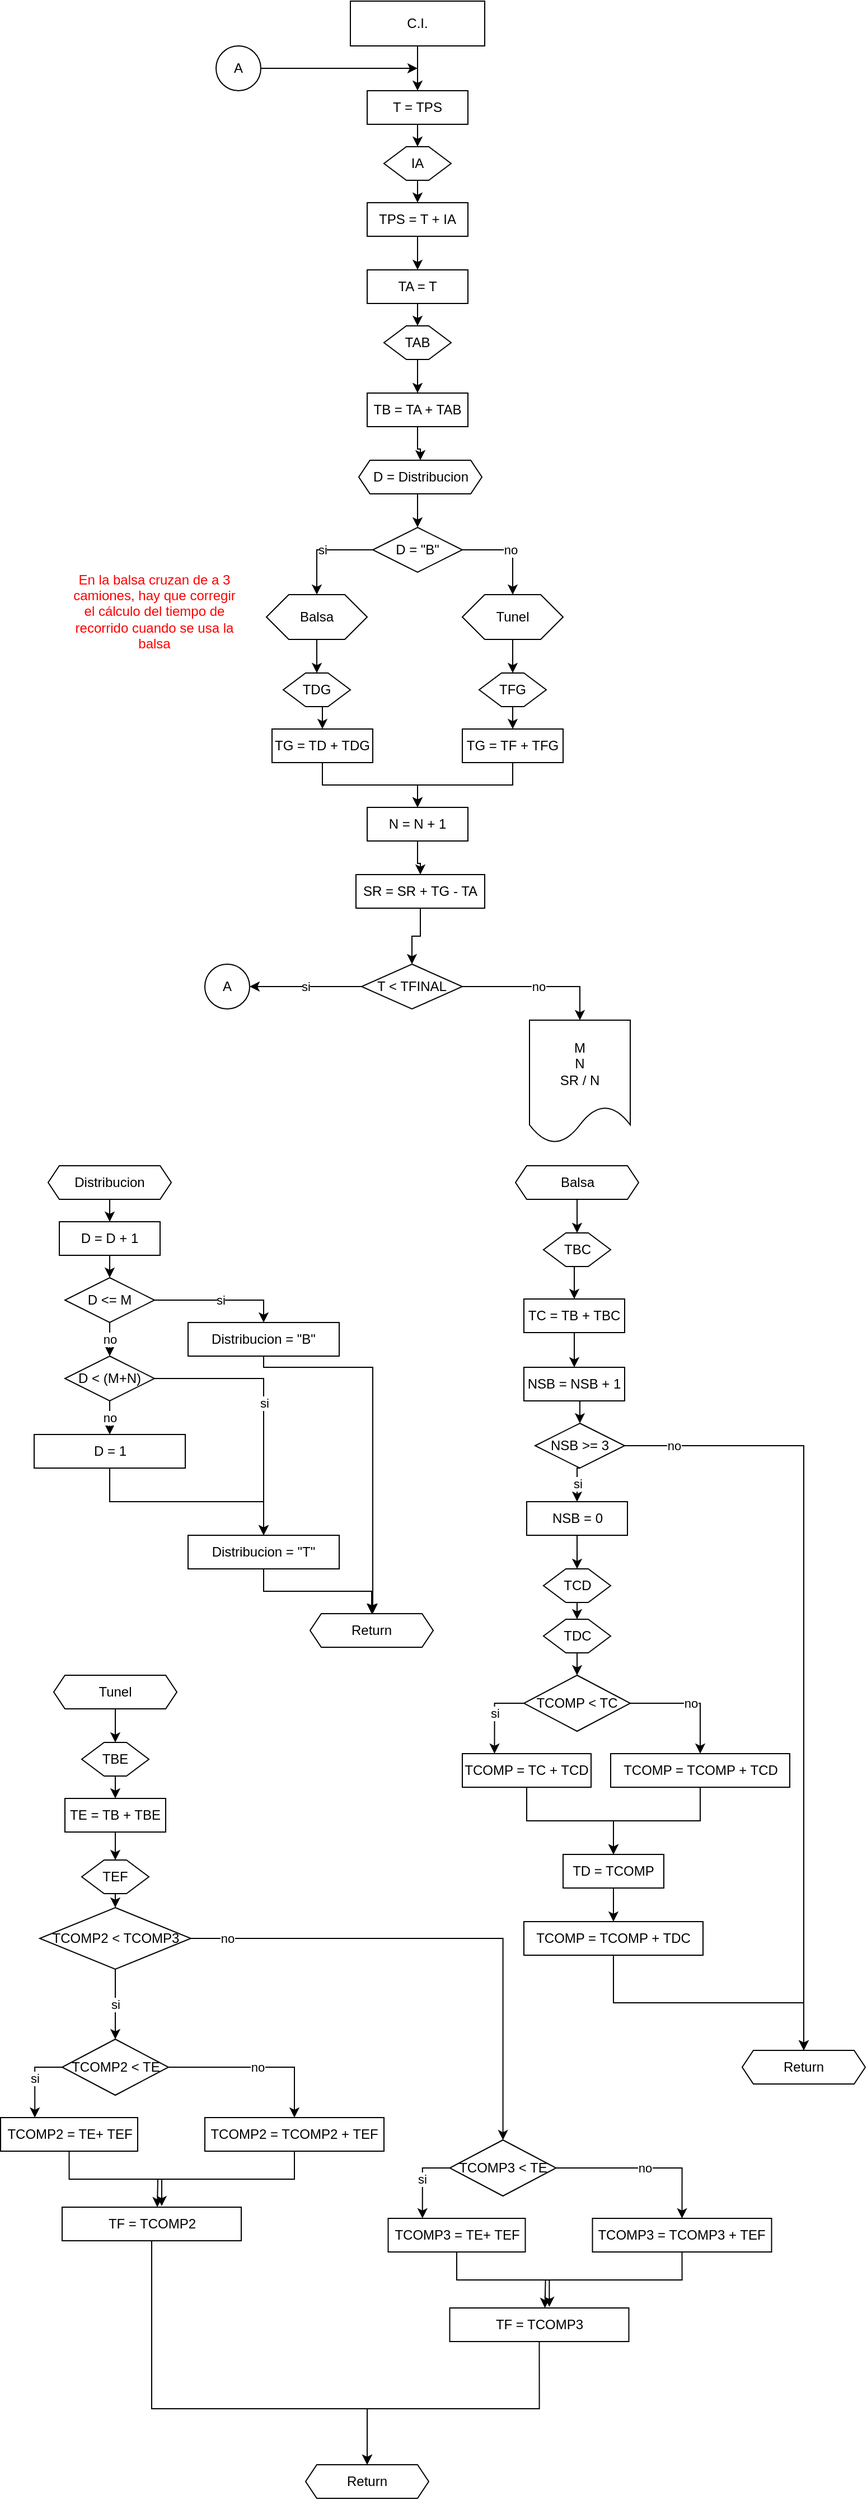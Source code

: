<mxfile version="14.4.3" type="google"><diagram id="PDdHDOdq7Wqrqhzx2fkQ" name="Page-1"><mxGraphModel dx="868" dy="593" grid="1" gridSize="10" guides="1" tooltips="1" connect="1" arrows="1" fold="1" page="1" pageScale="1" pageWidth="827" pageHeight="1169" math="0" shadow="0"><root><mxCell id="0"/><mxCell id="1" parent="0"/><mxCell id="HAbAqosZlDPkzUMLvpbU-20" style="edgeStyle=orthogonalEdgeStyle;rounded=0;orthogonalLoop=1;jettySize=auto;html=1;exitX=0.5;exitY=1;exitDx=0;exitDy=0;entryX=0.5;entryY=0;entryDx=0;entryDy=0;" parent="1" source="HAbAqosZlDPkzUMLvpbU-1" target="HAbAqosZlDPkzUMLvpbU-2" edge="1"><mxGeometry relative="1" as="geometry"/></mxCell><mxCell id="HAbAqosZlDPkzUMLvpbU-1" value="C.I." style="rounded=0;whiteSpace=wrap;html=1;" parent="1" vertex="1"><mxGeometry x="340" y="10" width="120" height="40" as="geometry"/></mxCell><mxCell id="HAbAqosZlDPkzUMLvpbU-21" style="edgeStyle=orthogonalEdgeStyle;rounded=0;orthogonalLoop=1;jettySize=auto;html=1;exitX=0.5;exitY=1;exitDx=0;exitDy=0;entryX=0.5;entryY=0;entryDx=0;entryDy=0;" parent="1" source="HAbAqosZlDPkzUMLvpbU-2" target="HAbAqosZlDPkzUMLvpbU-3" edge="1"><mxGeometry relative="1" as="geometry"/></mxCell><mxCell id="HAbAqosZlDPkzUMLvpbU-2" value="T = TPS" style="rounded=0;whiteSpace=wrap;html=1;" parent="1" vertex="1"><mxGeometry x="355" y="90" width="90" height="30" as="geometry"/></mxCell><mxCell id="HAbAqosZlDPkzUMLvpbU-22" style="edgeStyle=orthogonalEdgeStyle;rounded=0;orthogonalLoop=1;jettySize=auto;html=1;exitX=0.5;exitY=1;exitDx=0;exitDy=0;entryX=0.5;entryY=0;entryDx=0;entryDy=0;" parent="1" source="HAbAqosZlDPkzUMLvpbU-3" target="HAbAqosZlDPkzUMLvpbU-4" edge="1"><mxGeometry relative="1" as="geometry"/></mxCell><mxCell id="HAbAqosZlDPkzUMLvpbU-3" value="IA" style="shape=hexagon;perimeter=hexagonPerimeter2;whiteSpace=wrap;html=1;fixedSize=1;" parent="1" vertex="1"><mxGeometry x="370" y="140" width="60" height="30" as="geometry"/></mxCell><mxCell id="HAbAqosZlDPkzUMLvpbU-23" style="edgeStyle=orthogonalEdgeStyle;rounded=0;orthogonalLoop=1;jettySize=auto;html=1;exitX=0.5;exitY=1;exitDx=0;exitDy=0;entryX=0.5;entryY=0;entryDx=0;entryDy=0;" parent="1" source="HAbAqosZlDPkzUMLvpbU-4" target="HAbAqosZlDPkzUMLvpbU-6" edge="1"><mxGeometry relative="1" as="geometry"/></mxCell><mxCell id="HAbAqosZlDPkzUMLvpbU-4" value="TPS = T + IA" style="rounded=0;whiteSpace=wrap;html=1;" parent="1" vertex="1"><mxGeometry x="355" y="190" width="90" height="30" as="geometry"/></mxCell><mxCell id="HAbAqosZlDPkzUMLvpbU-25" style="edgeStyle=orthogonalEdgeStyle;rounded=0;orthogonalLoop=1;jettySize=auto;html=1;exitX=0.5;exitY=1;exitDx=0;exitDy=0;entryX=0.5;entryY=0;entryDx=0;entryDy=0;" parent="1" source="HAbAqosZlDPkzUMLvpbU-6" target="HAbAqosZlDPkzUMLvpbU-7" edge="1"><mxGeometry relative="1" as="geometry"/></mxCell><mxCell id="HAbAqosZlDPkzUMLvpbU-6" value="TA = T" style="rounded=0;whiteSpace=wrap;html=1;" parent="1" vertex="1"><mxGeometry x="355" y="250" width="90" height="30" as="geometry"/></mxCell><mxCell id="HAbAqosZlDPkzUMLvpbU-26" style="edgeStyle=orthogonalEdgeStyle;rounded=0;orthogonalLoop=1;jettySize=auto;html=1;exitX=0.5;exitY=1;exitDx=0;exitDy=0;entryX=0.5;entryY=0;entryDx=0;entryDy=0;" parent="1" source="HAbAqosZlDPkzUMLvpbU-7" target="HAbAqosZlDPkzUMLvpbU-8" edge="1"><mxGeometry relative="1" as="geometry"/></mxCell><mxCell id="HAbAqosZlDPkzUMLvpbU-7" value="TAB" style="shape=hexagon;perimeter=hexagonPerimeter2;whiteSpace=wrap;html=1;fixedSize=1;" parent="1" vertex="1"><mxGeometry x="370" y="300" width="60" height="30" as="geometry"/></mxCell><mxCell id="HAbAqosZlDPkzUMLvpbU-27" style="edgeStyle=orthogonalEdgeStyle;rounded=0;orthogonalLoop=1;jettySize=auto;html=1;exitX=0.5;exitY=1;exitDx=0;exitDy=0;" parent="1" source="HAbAqosZlDPkzUMLvpbU-8" target="HAbAqosZlDPkzUMLvpbU-9" edge="1"><mxGeometry relative="1" as="geometry"/></mxCell><mxCell id="HAbAqosZlDPkzUMLvpbU-8" value="TB = TA + TAB" style="rounded=0;whiteSpace=wrap;html=1;" parent="1" vertex="1"><mxGeometry x="355" y="360" width="90" height="30" as="geometry"/></mxCell><mxCell id="HAbAqosZlDPkzUMLvpbU-28" style="edgeStyle=orthogonalEdgeStyle;rounded=0;orthogonalLoop=1;jettySize=auto;html=1;exitX=0.5;exitY=1;exitDx=0;exitDy=0;entryX=0.5;entryY=0;entryDx=0;entryDy=0;" parent="1" source="HAbAqosZlDPkzUMLvpbU-9" target="HAbAqosZlDPkzUMLvpbU-10" edge="1"><mxGeometry relative="1" as="geometry"/></mxCell><mxCell id="HAbAqosZlDPkzUMLvpbU-9" value="D = Distribucion" style="shape=hexagon;perimeter=hexagonPerimeter2;whiteSpace=wrap;html=1;fixedSize=1;size=10;" parent="1" vertex="1"><mxGeometry x="347.5" y="420" width="110" height="30" as="geometry"/></mxCell><mxCell id="HAbAqosZlDPkzUMLvpbU-29" value="si" style="edgeStyle=orthogonalEdgeStyle;rounded=0;orthogonalLoop=1;jettySize=auto;html=1;exitX=0;exitY=0.5;exitDx=0;exitDy=0;" parent="1" source="HAbAqosZlDPkzUMLvpbU-10" target="HAbAqosZlDPkzUMLvpbU-11" edge="1"><mxGeometry relative="1" as="geometry"/></mxCell><mxCell id="HAbAqosZlDPkzUMLvpbU-30" value="no" style="edgeStyle=orthogonalEdgeStyle;rounded=0;orthogonalLoop=1;jettySize=auto;html=1;exitX=1;exitY=0.5;exitDx=0;exitDy=0;entryX=0.5;entryY=0;entryDx=0;entryDy=0;" parent="1" source="HAbAqosZlDPkzUMLvpbU-10" target="HAbAqosZlDPkzUMLvpbU-12" edge="1"><mxGeometry relative="1" as="geometry"/></mxCell><mxCell id="HAbAqosZlDPkzUMLvpbU-10" value="D = &quot;B&quot;" style="rhombus;whiteSpace=wrap;html=1;" parent="1" vertex="1"><mxGeometry x="360" y="480" width="80" height="40" as="geometry"/></mxCell><mxCell id="HAbAqosZlDPkzUMLvpbU-31" style="edgeStyle=orthogonalEdgeStyle;rounded=0;orthogonalLoop=1;jettySize=auto;html=1;exitX=0.5;exitY=1;exitDx=0;exitDy=0;entryX=0.5;entryY=0;entryDx=0;entryDy=0;" parent="1" source="HAbAqosZlDPkzUMLvpbU-11" target="HAbAqosZlDPkzUMLvpbU-14" edge="1"><mxGeometry relative="1" as="geometry"/></mxCell><mxCell id="HAbAqosZlDPkzUMLvpbU-11" value="Balsa" style="shape=hexagon;perimeter=hexagonPerimeter2;whiteSpace=wrap;html=1;fixedSize=1;" parent="1" vertex="1"><mxGeometry x="265" y="540" width="90" height="40" as="geometry"/></mxCell><mxCell id="HAbAqosZlDPkzUMLvpbU-32" style="edgeStyle=orthogonalEdgeStyle;rounded=0;orthogonalLoop=1;jettySize=auto;html=1;exitX=0.5;exitY=1;exitDx=0;exitDy=0;entryX=0.5;entryY=0;entryDx=0;entryDy=0;" parent="1" source="HAbAqosZlDPkzUMLvpbU-12" target="HAbAqosZlDPkzUMLvpbU-15" edge="1"><mxGeometry relative="1" as="geometry"/></mxCell><mxCell id="HAbAqosZlDPkzUMLvpbU-12" value="Tunel" style="shape=hexagon;perimeter=hexagonPerimeter2;whiteSpace=wrap;html=1;fixedSize=1;" parent="1" vertex="1"><mxGeometry x="440" y="540" width="90" height="40" as="geometry"/></mxCell><mxCell id="HAbAqosZlDPkzUMLvpbU-33" style="edgeStyle=orthogonalEdgeStyle;rounded=0;orthogonalLoop=1;jettySize=auto;html=1;exitX=0.5;exitY=1;exitDx=0;exitDy=0;entryX=0.5;entryY=0;entryDx=0;entryDy=0;" parent="1" source="HAbAqosZlDPkzUMLvpbU-14" target="HAbAqosZlDPkzUMLvpbU-16" edge="1"><mxGeometry relative="1" as="geometry"/></mxCell><mxCell id="HAbAqosZlDPkzUMLvpbU-14" value="TDG" style="shape=hexagon;perimeter=hexagonPerimeter2;whiteSpace=wrap;html=1;fixedSize=1;" parent="1" vertex="1"><mxGeometry x="280" y="610" width="60" height="30" as="geometry"/></mxCell><mxCell id="HAbAqosZlDPkzUMLvpbU-34" style="edgeStyle=orthogonalEdgeStyle;rounded=0;orthogonalLoop=1;jettySize=auto;html=1;exitX=0.5;exitY=1;exitDx=0;exitDy=0;entryX=0.5;entryY=0;entryDx=0;entryDy=0;" parent="1" source="HAbAqosZlDPkzUMLvpbU-15" target="HAbAqosZlDPkzUMLvpbU-17" edge="1"><mxGeometry relative="1" as="geometry"/></mxCell><mxCell id="HAbAqosZlDPkzUMLvpbU-15" value="TFG" style="shape=hexagon;perimeter=hexagonPerimeter2;whiteSpace=wrap;html=1;fixedSize=1;" parent="1" vertex="1"><mxGeometry x="455" y="610" width="60" height="30" as="geometry"/></mxCell><mxCell id="HAbAqosZlDPkzUMLvpbU-35" style="edgeStyle=orthogonalEdgeStyle;rounded=0;orthogonalLoop=1;jettySize=auto;html=1;exitX=0.5;exitY=1;exitDx=0;exitDy=0;" parent="1" source="HAbAqosZlDPkzUMLvpbU-16" target="HAbAqosZlDPkzUMLvpbU-18" edge="1"><mxGeometry relative="1" as="geometry"/></mxCell><mxCell id="HAbAqosZlDPkzUMLvpbU-16" value="TG = TD + TDG" style="rounded=0;whiteSpace=wrap;html=1;" parent="1" vertex="1"><mxGeometry x="270" y="660" width="90" height="30" as="geometry"/></mxCell><mxCell id="HAbAqosZlDPkzUMLvpbU-36" style="edgeStyle=orthogonalEdgeStyle;rounded=0;orthogonalLoop=1;jettySize=auto;html=1;exitX=0.5;exitY=1;exitDx=0;exitDy=0;entryX=0.5;entryY=0;entryDx=0;entryDy=0;" parent="1" source="HAbAqosZlDPkzUMLvpbU-17" target="HAbAqosZlDPkzUMLvpbU-18" edge="1"><mxGeometry relative="1" as="geometry"/></mxCell><mxCell id="HAbAqosZlDPkzUMLvpbU-17" value="TG = TF + TFG" style="rounded=0;whiteSpace=wrap;html=1;" parent="1" vertex="1"><mxGeometry x="440" y="660" width="90" height="30" as="geometry"/></mxCell><mxCell id="HAbAqosZlDPkzUMLvpbU-37" style="edgeStyle=orthogonalEdgeStyle;rounded=0;orthogonalLoop=1;jettySize=auto;html=1;exitX=0.5;exitY=1;exitDx=0;exitDy=0;" parent="1" source="HAbAqosZlDPkzUMLvpbU-18" target="HAbAqosZlDPkzUMLvpbU-19" edge="1"><mxGeometry relative="1" as="geometry"/></mxCell><mxCell id="HAbAqosZlDPkzUMLvpbU-18" value="N = N + 1" style="rounded=0;whiteSpace=wrap;html=1;" parent="1" vertex="1"><mxGeometry x="355" y="730" width="90" height="30" as="geometry"/></mxCell><mxCell id="HAbAqosZlDPkzUMLvpbU-43" style="edgeStyle=orthogonalEdgeStyle;rounded=0;orthogonalLoop=1;jettySize=auto;html=1;exitX=0.5;exitY=1;exitDx=0;exitDy=0;" parent="1" source="HAbAqosZlDPkzUMLvpbU-19" target="HAbAqosZlDPkzUMLvpbU-41" edge="1"><mxGeometry relative="1" as="geometry"/></mxCell><mxCell id="HAbAqosZlDPkzUMLvpbU-19" value="SR = SR + TG - TA" style="rounded=0;whiteSpace=wrap;html=1;" parent="1" vertex="1"><mxGeometry x="345" y="790" width="115" height="30" as="geometry"/></mxCell><mxCell id="HAbAqosZlDPkzUMLvpbU-39" style="edgeStyle=orthogonalEdgeStyle;rounded=0;orthogonalLoop=1;jettySize=auto;html=1;exitX=1;exitY=0.5;exitDx=0;exitDy=0;" parent="1" source="HAbAqosZlDPkzUMLvpbU-38" edge="1"><mxGeometry relative="1" as="geometry"><mxPoint x="400" y="70" as="targetPoint"/></mxGeometry></mxCell><mxCell id="HAbAqosZlDPkzUMLvpbU-38" value="A" style="ellipse;whiteSpace=wrap;html=1;aspect=fixed;" parent="1" vertex="1"><mxGeometry x="220" y="50" width="40" height="40" as="geometry"/></mxCell><mxCell id="HAbAqosZlDPkzUMLvpbU-40" value="A" style="ellipse;whiteSpace=wrap;html=1;aspect=fixed;" parent="1" vertex="1"><mxGeometry x="210" y="870" width="40" height="40" as="geometry"/></mxCell><mxCell id="HAbAqosZlDPkzUMLvpbU-42" value="si" style="edgeStyle=orthogonalEdgeStyle;rounded=0;orthogonalLoop=1;jettySize=auto;html=1;exitX=0;exitY=0.5;exitDx=0;exitDy=0;entryX=1;entryY=0.5;entryDx=0;entryDy=0;" parent="1" source="HAbAqosZlDPkzUMLvpbU-41" target="HAbAqosZlDPkzUMLvpbU-40" edge="1"><mxGeometry relative="1" as="geometry"/></mxCell><mxCell id="HAbAqosZlDPkzUMLvpbU-45" value="no" style="edgeStyle=orthogonalEdgeStyle;rounded=0;orthogonalLoop=1;jettySize=auto;html=1;exitX=1;exitY=0.5;exitDx=0;exitDy=0;" parent="1" source="HAbAqosZlDPkzUMLvpbU-41" target="HAbAqosZlDPkzUMLvpbU-44" edge="1"><mxGeometry relative="1" as="geometry"/></mxCell><mxCell id="HAbAqosZlDPkzUMLvpbU-41" value="T &amp;lt; TFINAL" style="rhombus;whiteSpace=wrap;html=1;" parent="1" vertex="1"><mxGeometry x="350" y="870" width="90" height="40" as="geometry"/></mxCell><mxCell id="HAbAqosZlDPkzUMLvpbU-44" value="M&lt;br&gt;N&lt;br&gt;SR / N" style="shape=document;whiteSpace=wrap;html=1;boundedLbl=1;" parent="1" vertex="1"><mxGeometry x="500" y="920" width="90" height="110" as="geometry"/></mxCell><mxCell id="HAbAqosZlDPkzUMLvpbU-52" style="edgeStyle=orthogonalEdgeStyle;rounded=0;orthogonalLoop=1;jettySize=auto;html=1;exitX=0.5;exitY=1;exitDx=0;exitDy=0;" parent="1" source="HAbAqosZlDPkzUMLvpbU-46" target="HAbAqosZlDPkzUMLvpbU-47" edge="1"><mxGeometry relative="1" as="geometry"/></mxCell><mxCell id="HAbAqosZlDPkzUMLvpbU-46" value="Distribucion" style="shape=hexagon;perimeter=hexagonPerimeter2;whiteSpace=wrap;html=1;fixedSize=1;size=10;" parent="1" vertex="1"><mxGeometry x="70" y="1050" width="110" height="30" as="geometry"/></mxCell><mxCell id="HAbAqosZlDPkzUMLvpbU-53" style="edgeStyle=orthogonalEdgeStyle;rounded=0;orthogonalLoop=1;jettySize=auto;html=1;exitX=0.5;exitY=1;exitDx=0;exitDy=0;entryX=0.5;entryY=0;entryDx=0;entryDy=0;" parent="1" source="HAbAqosZlDPkzUMLvpbU-47" target="HAbAqosZlDPkzUMLvpbU-48" edge="1"><mxGeometry relative="1" as="geometry"/></mxCell><mxCell id="HAbAqosZlDPkzUMLvpbU-47" value="D = D + 1" style="rounded=0;whiteSpace=wrap;html=1;" parent="1" vertex="1"><mxGeometry x="80" y="1100" width="90" height="30" as="geometry"/></mxCell><mxCell id="HAbAqosZlDPkzUMLvpbU-54" value="si" style="edgeStyle=orthogonalEdgeStyle;rounded=0;orthogonalLoop=1;jettySize=auto;html=1;exitX=1;exitY=0.5;exitDx=0;exitDy=0;entryX=0.5;entryY=0;entryDx=0;entryDy=0;" parent="1" source="HAbAqosZlDPkzUMLvpbU-48" target="HAbAqosZlDPkzUMLvpbU-50" edge="1"><mxGeometry relative="1" as="geometry"/></mxCell><mxCell id="HAbAqosZlDPkzUMLvpbU-56" value="no" style="edgeStyle=orthogonalEdgeStyle;rounded=0;orthogonalLoop=1;jettySize=auto;html=1;exitX=0.5;exitY=1;exitDx=0;exitDy=0;entryX=0.5;entryY=0;entryDx=0;entryDy=0;" parent="1" source="HAbAqosZlDPkzUMLvpbU-48" target="HAbAqosZlDPkzUMLvpbU-49" edge="1"><mxGeometry relative="1" as="geometry"/></mxCell><mxCell id="HAbAqosZlDPkzUMLvpbU-48" value="D &amp;lt;= M" style="rhombus;whiteSpace=wrap;html=1;" parent="1" vertex="1"><mxGeometry x="85" y="1150" width="80" height="40" as="geometry"/></mxCell><mxCell id="HAbAqosZlDPkzUMLvpbU-55" value="si" style="edgeStyle=orthogonalEdgeStyle;rounded=0;orthogonalLoop=1;jettySize=auto;html=1;exitX=1;exitY=0.5;exitDx=0;exitDy=0;entryX=0.5;entryY=0;entryDx=0;entryDy=0;" parent="1" source="HAbAqosZlDPkzUMLvpbU-49" target="HAbAqosZlDPkzUMLvpbU-51" edge="1"><mxGeometry relative="1" as="geometry"/></mxCell><mxCell id="HAbAqosZlDPkzUMLvpbU-58" value="no" style="edgeStyle=orthogonalEdgeStyle;rounded=0;orthogonalLoop=1;jettySize=auto;html=1;exitX=0.5;exitY=1;exitDx=0;exitDy=0;entryX=0.5;entryY=0;entryDx=0;entryDy=0;" parent="1" source="HAbAqosZlDPkzUMLvpbU-49" target="HAbAqosZlDPkzUMLvpbU-57" edge="1"><mxGeometry relative="1" as="geometry"/></mxCell><mxCell id="HAbAqosZlDPkzUMLvpbU-49" value="D &amp;lt; (M+N)" style="rhombus;whiteSpace=wrap;html=1;" parent="1" vertex="1"><mxGeometry x="85" y="1220" width="80" height="40" as="geometry"/></mxCell><mxCell id="HAbAqosZlDPkzUMLvpbU-62" style="edgeStyle=orthogonalEdgeStyle;rounded=0;orthogonalLoop=1;jettySize=auto;html=1;exitX=0.5;exitY=1;exitDx=0;exitDy=0;" parent="1" source="HAbAqosZlDPkzUMLvpbU-50" edge="1"><mxGeometry relative="1" as="geometry"><mxPoint x="360" y="1450" as="targetPoint"/><Array as="points"><mxPoint x="263" y="1230"/><mxPoint x="360" y="1230"/></Array></mxGeometry></mxCell><mxCell id="HAbAqosZlDPkzUMLvpbU-50" value="Distribucion = &quot;B&quot;" style="rounded=0;whiteSpace=wrap;html=1;" parent="1" vertex="1"><mxGeometry x="195" y="1190" width="135" height="30" as="geometry"/></mxCell><mxCell id="HAbAqosZlDPkzUMLvpbU-61" style="edgeStyle=orthogonalEdgeStyle;rounded=0;orthogonalLoop=1;jettySize=auto;html=1;exitX=0.5;exitY=1;exitDx=0;exitDy=0;" parent="1" source="HAbAqosZlDPkzUMLvpbU-51" target="HAbAqosZlDPkzUMLvpbU-60" edge="1"><mxGeometry relative="1" as="geometry"/></mxCell><mxCell id="HAbAqosZlDPkzUMLvpbU-51" value="Distribucion = &quot;T&quot;" style="rounded=0;whiteSpace=wrap;html=1;" parent="1" vertex="1"><mxGeometry x="195" y="1380" width="135" height="30" as="geometry"/></mxCell><mxCell id="HAbAqosZlDPkzUMLvpbU-59" style="edgeStyle=orthogonalEdgeStyle;rounded=0;orthogonalLoop=1;jettySize=auto;html=1;exitX=0.5;exitY=1;exitDx=0;exitDy=0;entryX=0.5;entryY=0;entryDx=0;entryDy=0;" parent="1" source="HAbAqosZlDPkzUMLvpbU-57" target="HAbAqosZlDPkzUMLvpbU-51" edge="1"><mxGeometry relative="1" as="geometry"/></mxCell><mxCell id="HAbAqosZlDPkzUMLvpbU-57" value="D = 1" style="rounded=0;whiteSpace=wrap;html=1;" parent="1" vertex="1"><mxGeometry x="57.5" y="1290" width="135" height="30" as="geometry"/></mxCell><mxCell id="HAbAqosZlDPkzUMLvpbU-60" value="Return" style="shape=hexagon;perimeter=hexagonPerimeter2;whiteSpace=wrap;html=1;fixedSize=1;size=10;" parent="1" vertex="1"><mxGeometry x="304" y="1450" width="110" height="30" as="geometry"/></mxCell><mxCell id="HAbAqosZlDPkzUMLvpbU-74" style="edgeStyle=orthogonalEdgeStyle;rounded=0;orthogonalLoop=1;jettySize=auto;html=1;exitX=0.5;exitY=1;exitDx=0;exitDy=0;entryX=0.5;entryY=0;entryDx=0;entryDy=0;" parent="1" source="HAbAqosZlDPkzUMLvpbU-63" target="HAbAqosZlDPkzUMLvpbU-64" edge="1"><mxGeometry relative="1" as="geometry"/></mxCell><mxCell id="HAbAqosZlDPkzUMLvpbU-63" value="Balsa" style="shape=hexagon;perimeter=hexagonPerimeter2;whiteSpace=wrap;html=1;fixedSize=1;size=10;" parent="1" vertex="1"><mxGeometry x="487.5" y="1050" width="110" height="30" as="geometry"/></mxCell><mxCell id="HAbAqosZlDPkzUMLvpbU-75" style="edgeStyle=orthogonalEdgeStyle;rounded=0;orthogonalLoop=1;jettySize=auto;html=1;exitX=0.375;exitY=1;exitDx=0;exitDy=0;entryX=0.5;entryY=0;entryDx=0;entryDy=0;" parent="1" source="HAbAqosZlDPkzUMLvpbU-64" target="HAbAqosZlDPkzUMLvpbU-65" edge="1"><mxGeometry relative="1" as="geometry"/></mxCell><mxCell id="HAbAqosZlDPkzUMLvpbU-64" value="TBC" style="shape=hexagon;perimeter=hexagonPerimeter2;whiteSpace=wrap;html=1;fixedSize=1;" parent="1" vertex="1"><mxGeometry x="512.5" y="1110" width="60" height="30" as="geometry"/></mxCell><mxCell id="tUik_KJ2PQwXcnheiESB-8" style="edgeStyle=orthogonalEdgeStyle;rounded=0;orthogonalLoop=1;jettySize=auto;html=1;exitX=0.5;exitY=1;exitDx=0;exitDy=0;entryX=0.5;entryY=0;entryDx=0;entryDy=0;" parent="1" source="HAbAqosZlDPkzUMLvpbU-65" target="tUik_KJ2PQwXcnheiESB-3" edge="1"><mxGeometry relative="1" as="geometry"/></mxCell><mxCell id="HAbAqosZlDPkzUMLvpbU-65" value="TC = TB + TBC" style="rounded=0;whiteSpace=wrap;html=1;" parent="1" vertex="1"><mxGeometry x="495" y="1169" width="90" height="30" as="geometry"/></mxCell><mxCell id="HAbAqosZlDPkzUMLvpbU-79" style="edgeStyle=orthogonalEdgeStyle;rounded=0;orthogonalLoop=1;jettySize=auto;html=1;exitX=0.5;exitY=1;exitDx=0;exitDy=0;entryX=0.5;entryY=0;entryDx=0;entryDy=0;" parent="1" source="HAbAqosZlDPkzUMLvpbU-66" target="HAbAqosZlDPkzUMLvpbU-68" edge="1"><mxGeometry relative="1" as="geometry"/></mxCell><mxCell id="HAbAqosZlDPkzUMLvpbU-66" value="TDC" style="shape=hexagon;perimeter=hexagonPerimeter2;whiteSpace=wrap;html=1;fixedSize=1;" parent="1" vertex="1"><mxGeometry x="512.5" y="1455" width="60" height="30" as="geometry"/></mxCell><mxCell id="HAbAqosZlDPkzUMLvpbU-78" style="edgeStyle=orthogonalEdgeStyle;rounded=0;orthogonalLoop=1;jettySize=auto;html=1;exitX=0.5;exitY=1;exitDx=0;exitDy=0;entryX=0.5;entryY=0;entryDx=0;entryDy=0;" parent="1" source="HAbAqosZlDPkzUMLvpbU-67" target="HAbAqosZlDPkzUMLvpbU-66" edge="1"><mxGeometry relative="1" as="geometry"/></mxCell><mxCell id="HAbAqosZlDPkzUMLvpbU-67" value="TCD" style="shape=hexagon;perimeter=hexagonPerimeter2;whiteSpace=wrap;html=1;fixedSize=1;" parent="1" vertex="1"><mxGeometry x="512.5" y="1410" width="60" height="30" as="geometry"/></mxCell><mxCell id="HAbAqosZlDPkzUMLvpbU-72" value="si" style="edgeStyle=orthogonalEdgeStyle;rounded=0;orthogonalLoop=1;jettySize=auto;html=1;exitX=0;exitY=0.5;exitDx=0;exitDy=0;entryX=0.25;entryY=0;entryDx=0;entryDy=0;" parent="1" source="HAbAqosZlDPkzUMLvpbU-68" target="HAbAqosZlDPkzUMLvpbU-69" edge="1"><mxGeometry relative="1" as="geometry"/></mxCell><mxCell id="HAbAqosZlDPkzUMLvpbU-73" value="no" style="edgeStyle=orthogonalEdgeStyle;rounded=0;orthogonalLoop=1;jettySize=auto;html=1;exitX=1;exitY=0.5;exitDx=0;exitDy=0;entryX=0.5;entryY=0;entryDx=0;entryDy=0;" parent="1" source="HAbAqosZlDPkzUMLvpbU-68" target="HAbAqosZlDPkzUMLvpbU-70" edge="1"><mxGeometry relative="1" as="geometry"/></mxCell><mxCell id="HAbAqosZlDPkzUMLvpbU-68" value="TCOMP &amp;lt; TC" style="rhombus;whiteSpace=wrap;html=1;" parent="1" vertex="1"><mxGeometry x="495" y="1505" width="95" height="50" as="geometry"/></mxCell><mxCell id="HAbAqosZlDPkzUMLvpbU-113" style="edgeStyle=orthogonalEdgeStyle;rounded=0;orthogonalLoop=1;jettySize=auto;html=1;exitX=0.5;exitY=1;exitDx=0;exitDy=0;" parent="1" source="HAbAqosZlDPkzUMLvpbU-69" target="HAbAqosZlDPkzUMLvpbU-110" edge="1"><mxGeometry relative="1" as="geometry"/></mxCell><mxCell id="HAbAqosZlDPkzUMLvpbU-69" value="TCOMP = TC + TCD" style="rounded=0;whiteSpace=wrap;html=1;" parent="1" vertex="1"><mxGeometry x="440" y="1575" width="115" height="30" as="geometry"/></mxCell><mxCell id="HAbAqosZlDPkzUMLvpbU-114" style="edgeStyle=orthogonalEdgeStyle;rounded=0;orthogonalLoop=1;jettySize=auto;html=1;exitX=0.5;exitY=1;exitDx=0;exitDy=0;" parent="1" source="HAbAqosZlDPkzUMLvpbU-70" target="HAbAqosZlDPkzUMLvpbU-110" edge="1"><mxGeometry relative="1" as="geometry"/></mxCell><mxCell id="HAbAqosZlDPkzUMLvpbU-70" value="TCOMP = TCOMP + TCD" style="rounded=0;whiteSpace=wrap;html=1;" parent="1" vertex="1"><mxGeometry x="572.5" y="1575" width="160" height="30" as="geometry"/></mxCell><mxCell id="HAbAqosZlDPkzUMLvpbU-116" style="edgeStyle=orthogonalEdgeStyle;rounded=0;orthogonalLoop=1;jettySize=auto;html=1;exitX=0.5;exitY=1;exitDx=0;exitDy=0;" parent="1" source="HAbAqosZlDPkzUMLvpbU-80" target="HAbAqosZlDPkzUMLvpbU-83" edge="1"><mxGeometry relative="1" as="geometry"/></mxCell><mxCell id="HAbAqosZlDPkzUMLvpbU-80" value="TCOMP = TCOMP + TDC" style="rounded=0;whiteSpace=wrap;html=1;" parent="1" vertex="1"><mxGeometry x="495" y="1725" width="160" height="30" as="geometry"/></mxCell><mxCell id="HAbAqosZlDPkzUMLvpbU-83" value="Return" style="shape=hexagon;perimeter=hexagonPerimeter2;whiteSpace=wrap;html=1;fixedSize=1;size=10;" parent="1" vertex="1"><mxGeometry x="690" y="1840" width="110" height="30" as="geometry"/></mxCell><mxCell id="HAbAqosZlDPkzUMLvpbU-85" style="edgeStyle=orthogonalEdgeStyle;rounded=0;orthogonalLoop=1;jettySize=auto;html=1;exitX=0.5;exitY=1;exitDx=0;exitDy=0;entryX=0.5;entryY=0;entryDx=0;entryDy=0;" parent="1" source="HAbAqosZlDPkzUMLvpbU-86" target="HAbAqosZlDPkzUMLvpbU-88" edge="1"><mxGeometry relative="1" as="geometry"/></mxCell><mxCell id="HAbAqosZlDPkzUMLvpbU-86" value="Tunel" style="shape=hexagon;perimeter=hexagonPerimeter2;whiteSpace=wrap;html=1;fixedSize=1;size=10;" parent="1" vertex="1"><mxGeometry x="75" y="1505" width="110" height="30" as="geometry"/></mxCell><mxCell id="HAbAqosZlDPkzUMLvpbU-87" style="edgeStyle=orthogonalEdgeStyle;rounded=0;orthogonalLoop=1;jettySize=auto;html=1;exitX=0.375;exitY=1;exitDx=0;exitDy=0;entryX=0.5;entryY=0;entryDx=0;entryDy=0;" parent="1" source="HAbAqosZlDPkzUMLvpbU-88" target="HAbAqosZlDPkzUMLvpbU-90" edge="1"><mxGeometry relative="1" as="geometry"/></mxCell><mxCell id="HAbAqosZlDPkzUMLvpbU-88" value="TBE" style="shape=hexagon;perimeter=hexagonPerimeter2;whiteSpace=wrap;html=1;fixedSize=1;" parent="1" vertex="1"><mxGeometry x="100" y="1565" width="60" height="30" as="geometry"/></mxCell><mxCell id="tUik_KJ2PQwXcnheiESB-13" style="edgeStyle=orthogonalEdgeStyle;rounded=0;orthogonalLoop=1;jettySize=auto;html=1;exitX=0.5;exitY=1;exitDx=0;exitDy=0;entryX=0.5;entryY=0;entryDx=0;entryDy=0;" parent="1" source="HAbAqosZlDPkzUMLvpbU-90" target="HAbAqosZlDPkzUMLvpbU-94" edge="1"><mxGeometry relative="1" as="geometry"/></mxCell><mxCell id="HAbAqosZlDPkzUMLvpbU-90" value="TE = TB + TBE" style="rounded=0;whiteSpace=wrap;html=1;" parent="1" vertex="1"><mxGeometry x="85" y="1615" width="90" height="30" as="geometry"/></mxCell><mxCell id="tUik_KJ2PQwXcnheiESB-14" style="edgeStyle=orthogonalEdgeStyle;rounded=0;orthogonalLoop=1;jettySize=auto;html=1;exitX=0.5;exitY=1;exitDx=0;exitDy=0;entryX=0.5;entryY=0;entryDx=0;entryDy=0;" parent="1" source="HAbAqosZlDPkzUMLvpbU-94" target="tUik_KJ2PQwXcnheiESB-12" edge="1"><mxGeometry relative="1" as="geometry"/></mxCell><mxCell id="HAbAqosZlDPkzUMLvpbU-94" value="TEF" style="shape=hexagon;perimeter=hexagonPerimeter2;whiteSpace=wrap;html=1;fixedSize=1;" parent="1" vertex="1"><mxGeometry x="100" y="1670" width="60" height="30" as="geometry"/></mxCell><mxCell id="HAbAqosZlDPkzUMLvpbU-95" value="si" style="edgeStyle=orthogonalEdgeStyle;rounded=0;orthogonalLoop=1;jettySize=auto;html=1;exitX=0;exitY=0.5;exitDx=0;exitDy=0;entryX=0.25;entryY=0;entryDx=0;entryDy=0;" parent="1" source="HAbAqosZlDPkzUMLvpbU-97" target="HAbAqosZlDPkzUMLvpbU-99" edge="1"><mxGeometry relative="1" as="geometry"/></mxCell><mxCell id="HAbAqosZlDPkzUMLvpbU-96" value="no" style="edgeStyle=orthogonalEdgeStyle;rounded=0;orthogonalLoop=1;jettySize=auto;html=1;exitX=1;exitY=0.5;exitDx=0;exitDy=0;entryX=0.5;entryY=0;entryDx=0;entryDy=0;" parent="1" source="HAbAqosZlDPkzUMLvpbU-97" target="HAbAqosZlDPkzUMLvpbU-101" edge="1"><mxGeometry relative="1" as="geometry"/></mxCell><mxCell id="HAbAqosZlDPkzUMLvpbU-97" value="TCOMP2 &amp;lt; TE" style="rhombus;whiteSpace=wrap;html=1;" parent="1" vertex="1"><mxGeometry x="82.5" y="1830" width="95" height="50" as="geometry"/></mxCell><mxCell id="HAbAqosZlDPkzUMLvpbU-98" style="edgeStyle=orthogonalEdgeStyle;rounded=0;orthogonalLoop=1;jettySize=auto;html=1;exitX=0.5;exitY=1;exitDx=0;exitDy=0;entryX=0.556;entryY=-0.033;entryDx=0;entryDy=0;entryPerimeter=0;" parent="1" source="HAbAqosZlDPkzUMLvpbU-99" target="HAbAqosZlDPkzUMLvpbU-103" edge="1"><mxGeometry relative="1" as="geometry"/></mxCell><mxCell id="HAbAqosZlDPkzUMLvpbU-99" value="TCOMP2 = TE+ TEF" style="rounded=0;whiteSpace=wrap;html=1;" parent="1" vertex="1"><mxGeometry x="27.5" y="1900" width="122.5" height="30" as="geometry"/></mxCell><mxCell id="HAbAqosZlDPkzUMLvpbU-100" style="edgeStyle=orthogonalEdgeStyle;rounded=0;orthogonalLoop=1;jettySize=auto;html=1;exitX=0.5;exitY=1;exitDx=0;exitDy=0;" parent="1" source="HAbAqosZlDPkzUMLvpbU-101" edge="1"><mxGeometry relative="1" as="geometry"><mxPoint x="167.5" y="1980" as="targetPoint"/></mxGeometry></mxCell><mxCell id="HAbAqosZlDPkzUMLvpbU-101" value="TCOMP2 = TCOMP2 + TEF" style="rounded=0;whiteSpace=wrap;html=1;" parent="1" vertex="1"><mxGeometry x="210" y="1900" width="160" height="30" as="geometry"/></mxCell><mxCell id="HAbAqosZlDPkzUMLvpbU-102" style="edgeStyle=orthogonalEdgeStyle;rounded=0;orthogonalLoop=1;jettySize=auto;html=1;exitX=0.5;exitY=1;exitDx=0;exitDy=0;entryX=0.5;entryY=0;entryDx=0;entryDy=0;" parent="1" source="HAbAqosZlDPkzUMLvpbU-103" target="HAbAqosZlDPkzUMLvpbU-104" edge="1"><mxGeometry relative="1" as="geometry"><Array as="points"><mxPoint x="163" y="2160"/><mxPoint x="355" y="2160"/></Array></mxGeometry></mxCell><mxCell id="HAbAqosZlDPkzUMLvpbU-103" value="TF = TCOMP2" style="rounded=0;whiteSpace=wrap;html=1;" parent="1" vertex="1"><mxGeometry x="82.5" y="1980" width="160" height="30" as="geometry"/></mxCell><mxCell id="HAbAqosZlDPkzUMLvpbU-104" value="Return" style="shape=hexagon;perimeter=hexagonPerimeter2;whiteSpace=wrap;html=1;fixedSize=1;size=10;" parent="1" vertex="1"><mxGeometry x="300" y="2210" width="110" height="30" as="geometry"/></mxCell><mxCell id="HAbAqosZlDPkzUMLvpbU-115" style="edgeStyle=orthogonalEdgeStyle;rounded=0;orthogonalLoop=1;jettySize=auto;html=1;exitX=0.5;exitY=1;exitDx=0;exitDy=0;" parent="1" source="HAbAqosZlDPkzUMLvpbU-110" target="HAbAqosZlDPkzUMLvpbU-80" edge="1"><mxGeometry relative="1" as="geometry"/></mxCell><mxCell id="HAbAqosZlDPkzUMLvpbU-110" value="TD = TCOMP" style="rounded=0;whiteSpace=wrap;html=1;" parent="1" vertex="1"><mxGeometry x="530" y="1665" width="90" height="30" as="geometry"/></mxCell><mxCell id="tUik_KJ2PQwXcnheiESB-9" style="edgeStyle=orthogonalEdgeStyle;rounded=0;orthogonalLoop=1;jettySize=auto;html=1;exitX=0.5;exitY=1;exitDx=0;exitDy=0;entryX=0.5;entryY=0;entryDx=0;entryDy=0;" parent="1" source="tUik_KJ2PQwXcnheiESB-3" target="tUik_KJ2PQwXcnheiESB-4" edge="1"><mxGeometry relative="1" as="geometry"/></mxCell><mxCell id="tUik_KJ2PQwXcnheiESB-3" value="NSB = NSB + 1" style="rounded=0;whiteSpace=wrap;html=1;" parent="1" vertex="1"><mxGeometry x="495" y="1230" width="90" height="30" as="geometry"/></mxCell><mxCell id="tUik_KJ2PQwXcnheiESB-7" value="no" style="edgeStyle=orthogonalEdgeStyle;rounded=0;orthogonalLoop=1;jettySize=auto;html=1;exitX=1;exitY=0.5;exitDx=0;exitDy=0;entryX=0.5;entryY=0;entryDx=0;entryDy=0;" parent="1" source="tUik_KJ2PQwXcnheiESB-4" target="HAbAqosZlDPkzUMLvpbU-83" edge="1"><mxGeometry x="-0.871" relative="1" as="geometry"><mxPoint x="-1" as="offset"/></mxGeometry></mxCell><mxCell id="tUik_KJ2PQwXcnheiESB-10" value="si" style="edgeStyle=orthogonalEdgeStyle;rounded=0;orthogonalLoop=1;jettySize=auto;html=1;exitX=0.5;exitY=1;exitDx=0;exitDy=0;entryX=0.5;entryY=0;entryDx=0;entryDy=0;" parent="1" source="tUik_KJ2PQwXcnheiESB-4" target="tUik_KJ2PQwXcnheiESB-6" edge="1"><mxGeometry relative="1" as="geometry"/></mxCell><mxCell id="tUik_KJ2PQwXcnheiESB-4" value="NSB &amp;gt;= 3" style="rhombus;whiteSpace=wrap;html=1;" parent="1" vertex="1"><mxGeometry x="505" y="1280" width="80" height="40" as="geometry"/></mxCell><mxCell id="tUik_KJ2PQwXcnheiESB-11" style="edgeStyle=orthogonalEdgeStyle;rounded=0;orthogonalLoop=1;jettySize=auto;html=1;exitX=0.5;exitY=1;exitDx=0;exitDy=0;entryX=0.5;entryY=0;entryDx=0;entryDy=0;" parent="1" source="tUik_KJ2PQwXcnheiESB-6" target="HAbAqosZlDPkzUMLvpbU-67" edge="1"><mxGeometry relative="1" as="geometry"/></mxCell><mxCell id="tUik_KJ2PQwXcnheiESB-6" value="NSB = 0" style="rounded=0;whiteSpace=wrap;html=1;" parent="1" vertex="1"><mxGeometry x="497.5" y="1350" width="90" height="30" as="geometry"/></mxCell><mxCell id="tUik_KJ2PQwXcnheiESB-23" value="si" style="edgeStyle=orthogonalEdgeStyle;rounded=0;orthogonalLoop=1;jettySize=auto;html=1;exitX=0.5;exitY=1;exitDx=0;exitDy=0;entryX=0.5;entryY=0;entryDx=0;entryDy=0;" parent="1" source="tUik_KJ2PQwXcnheiESB-12" target="HAbAqosZlDPkzUMLvpbU-97" edge="1"><mxGeometry relative="1" as="geometry"/></mxCell><mxCell id="tUik_KJ2PQwXcnheiESB-24" value="no" style="edgeStyle=orthogonalEdgeStyle;rounded=0;orthogonalLoop=1;jettySize=auto;html=1;exitX=1;exitY=0.5;exitDx=0;exitDy=0;" parent="1" source="tUik_KJ2PQwXcnheiESB-12" target="tUik_KJ2PQwXcnheiESB-17" edge="1"><mxGeometry x="-0.858" relative="1" as="geometry"><mxPoint as="offset"/></mxGeometry></mxCell><mxCell id="tUik_KJ2PQwXcnheiESB-12" value="TCOMP2 &amp;lt; TCOMP3" style="rhombus;whiteSpace=wrap;html=1;" parent="1" vertex="1"><mxGeometry x="62.5" y="1712.5" width="135" height="55" as="geometry"/></mxCell><mxCell id="tUik_KJ2PQwXcnheiESB-15" value="si" style="edgeStyle=orthogonalEdgeStyle;rounded=0;orthogonalLoop=1;jettySize=auto;html=1;exitX=0;exitY=0.5;exitDx=0;exitDy=0;entryX=0.25;entryY=0;entryDx=0;entryDy=0;" parent="1" source="tUik_KJ2PQwXcnheiESB-17" target="tUik_KJ2PQwXcnheiESB-19" edge="1"><mxGeometry relative="1" as="geometry"/></mxCell><mxCell id="tUik_KJ2PQwXcnheiESB-16" value="no" style="edgeStyle=orthogonalEdgeStyle;rounded=0;orthogonalLoop=1;jettySize=auto;html=1;exitX=1;exitY=0.5;exitDx=0;exitDy=0;entryX=0.5;entryY=0;entryDx=0;entryDy=0;" parent="1" source="tUik_KJ2PQwXcnheiESB-17" target="tUik_KJ2PQwXcnheiESB-21" edge="1"><mxGeometry relative="1" as="geometry"/></mxCell><mxCell id="tUik_KJ2PQwXcnheiESB-17" value="TCOMP3 &amp;lt; TE" style="rhombus;whiteSpace=wrap;html=1;" parent="1" vertex="1"><mxGeometry x="428.75" y="1920" width="95" height="50" as="geometry"/></mxCell><mxCell id="tUik_KJ2PQwXcnheiESB-18" style="edgeStyle=orthogonalEdgeStyle;rounded=0;orthogonalLoop=1;jettySize=auto;html=1;exitX=0.5;exitY=1;exitDx=0;exitDy=0;entryX=0.556;entryY=-0.033;entryDx=0;entryDy=0;entryPerimeter=0;" parent="1" source="tUik_KJ2PQwXcnheiESB-19" target="tUik_KJ2PQwXcnheiESB-22" edge="1"><mxGeometry relative="1" as="geometry"/></mxCell><mxCell id="tUik_KJ2PQwXcnheiESB-19" value="TCOMP3 = TE+ TEF" style="rounded=0;whiteSpace=wrap;html=1;" parent="1" vertex="1"><mxGeometry x="373.75" y="1990" width="122.5" height="30" as="geometry"/></mxCell><mxCell id="tUik_KJ2PQwXcnheiESB-20" style="edgeStyle=orthogonalEdgeStyle;rounded=0;orthogonalLoop=1;jettySize=auto;html=1;exitX=0.5;exitY=1;exitDx=0;exitDy=0;" parent="1" source="tUik_KJ2PQwXcnheiESB-21" edge="1"><mxGeometry relative="1" as="geometry"><mxPoint x="513.75" y="2070" as="targetPoint"/></mxGeometry></mxCell><mxCell id="tUik_KJ2PQwXcnheiESB-21" value="TCOMP3 = TCOMP3 + TEF" style="rounded=0;whiteSpace=wrap;html=1;" parent="1" vertex="1"><mxGeometry x="556.25" y="1990" width="160" height="30" as="geometry"/></mxCell><mxCell id="tUik_KJ2PQwXcnheiESB-25" style="edgeStyle=orthogonalEdgeStyle;rounded=0;orthogonalLoop=1;jettySize=auto;html=1;exitX=0.5;exitY=1;exitDx=0;exitDy=0;entryX=0.5;entryY=0;entryDx=0;entryDy=0;" parent="1" source="tUik_KJ2PQwXcnheiESB-22" target="HAbAqosZlDPkzUMLvpbU-104" edge="1"><mxGeometry relative="1" as="geometry"><Array as="points"><mxPoint x="509" y="2160"/><mxPoint x="355" y="2160"/></Array></mxGeometry></mxCell><mxCell id="tUik_KJ2PQwXcnheiESB-22" value="TF = TCOMP3" style="rounded=0;whiteSpace=wrap;html=1;" parent="1" vertex="1"><mxGeometry x="428.75" y="2070" width="160" height="30" as="geometry"/></mxCell><mxCell id="GR1mTDwI130cSBo-RZpu-1" value="En la balsa cruzan de a 3 camiones, hay que corregir el cálculo del tiempo de recorrido cuando se usa la balsa" style="text;html=1;strokeColor=none;align=center;verticalAlign=middle;whiteSpace=wrap;rounded=0;fontColor=#FF0000;" vertex="1" parent="1"><mxGeometry x="90" y="490" width="150" height="130" as="geometry"/></mxCell></root></mxGraphModel></diagram></mxfile>